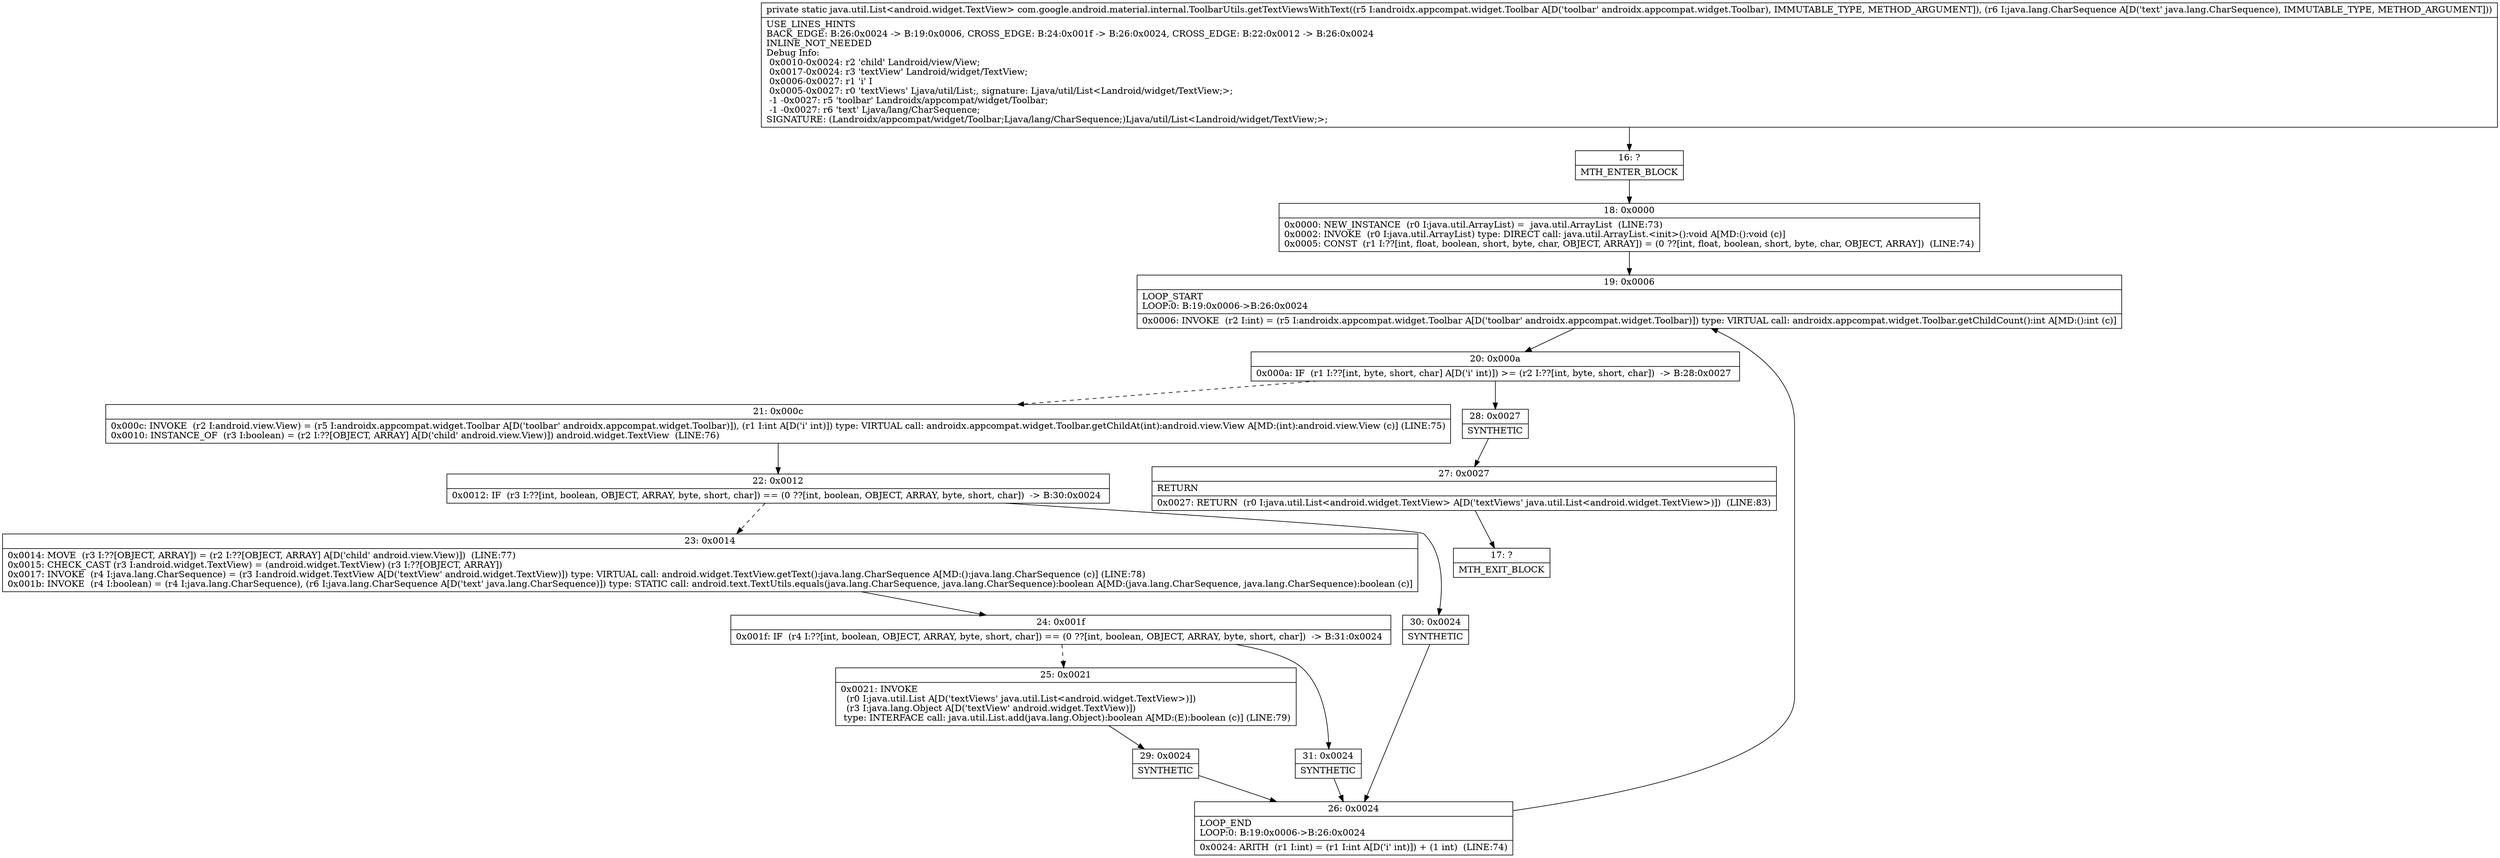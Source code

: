 digraph "CFG forcom.google.android.material.internal.ToolbarUtils.getTextViewsWithText(Landroidx\/appcompat\/widget\/Toolbar;Ljava\/lang\/CharSequence;)Ljava\/util\/List;" {
Node_16 [shape=record,label="{16\:\ ?|MTH_ENTER_BLOCK\l}"];
Node_18 [shape=record,label="{18\:\ 0x0000|0x0000: NEW_INSTANCE  (r0 I:java.util.ArrayList) =  java.util.ArrayList  (LINE:73)\l0x0002: INVOKE  (r0 I:java.util.ArrayList) type: DIRECT call: java.util.ArrayList.\<init\>():void A[MD:():void (c)]\l0x0005: CONST  (r1 I:??[int, float, boolean, short, byte, char, OBJECT, ARRAY]) = (0 ??[int, float, boolean, short, byte, char, OBJECT, ARRAY])  (LINE:74)\l}"];
Node_19 [shape=record,label="{19\:\ 0x0006|LOOP_START\lLOOP:0: B:19:0x0006\-\>B:26:0x0024\l|0x0006: INVOKE  (r2 I:int) = (r5 I:androidx.appcompat.widget.Toolbar A[D('toolbar' androidx.appcompat.widget.Toolbar)]) type: VIRTUAL call: androidx.appcompat.widget.Toolbar.getChildCount():int A[MD:():int (c)]\l}"];
Node_20 [shape=record,label="{20\:\ 0x000a|0x000a: IF  (r1 I:??[int, byte, short, char] A[D('i' int)]) \>= (r2 I:??[int, byte, short, char])  \-\> B:28:0x0027 \l}"];
Node_21 [shape=record,label="{21\:\ 0x000c|0x000c: INVOKE  (r2 I:android.view.View) = (r5 I:androidx.appcompat.widget.Toolbar A[D('toolbar' androidx.appcompat.widget.Toolbar)]), (r1 I:int A[D('i' int)]) type: VIRTUAL call: androidx.appcompat.widget.Toolbar.getChildAt(int):android.view.View A[MD:(int):android.view.View (c)] (LINE:75)\l0x0010: INSTANCE_OF  (r3 I:boolean) = (r2 I:??[OBJECT, ARRAY] A[D('child' android.view.View)]) android.widget.TextView  (LINE:76)\l}"];
Node_22 [shape=record,label="{22\:\ 0x0012|0x0012: IF  (r3 I:??[int, boolean, OBJECT, ARRAY, byte, short, char]) == (0 ??[int, boolean, OBJECT, ARRAY, byte, short, char])  \-\> B:30:0x0024 \l}"];
Node_23 [shape=record,label="{23\:\ 0x0014|0x0014: MOVE  (r3 I:??[OBJECT, ARRAY]) = (r2 I:??[OBJECT, ARRAY] A[D('child' android.view.View)])  (LINE:77)\l0x0015: CHECK_CAST (r3 I:android.widget.TextView) = (android.widget.TextView) (r3 I:??[OBJECT, ARRAY]) \l0x0017: INVOKE  (r4 I:java.lang.CharSequence) = (r3 I:android.widget.TextView A[D('textView' android.widget.TextView)]) type: VIRTUAL call: android.widget.TextView.getText():java.lang.CharSequence A[MD:():java.lang.CharSequence (c)] (LINE:78)\l0x001b: INVOKE  (r4 I:boolean) = (r4 I:java.lang.CharSequence), (r6 I:java.lang.CharSequence A[D('text' java.lang.CharSequence)]) type: STATIC call: android.text.TextUtils.equals(java.lang.CharSequence, java.lang.CharSequence):boolean A[MD:(java.lang.CharSequence, java.lang.CharSequence):boolean (c)]\l}"];
Node_24 [shape=record,label="{24\:\ 0x001f|0x001f: IF  (r4 I:??[int, boolean, OBJECT, ARRAY, byte, short, char]) == (0 ??[int, boolean, OBJECT, ARRAY, byte, short, char])  \-\> B:31:0x0024 \l}"];
Node_25 [shape=record,label="{25\:\ 0x0021|0x0021: INVOKE  \l  (r0 I:java.util.List A[D('textViews' java.util.List\<android.widget.TextView\>)])\l  (r3 I:java.lang.Object A[D('textView' android.widget.TextView)])\l type: INTERFACE call: java.util.List.add(java.lang.Object):boolean A[MD:(E):boolean (c)] (LINE:79)\l}"];
Node_29 [shape=record,label="{29\:\ 0x0024|SYNTHETIC\l}"];
Node_26 [shape=record,label="{26\:\ 0x0024|LOOP_END\lLOOP:0: B:19:0x0006\-\>B:26:0x0024\l|0x0024: ARITH  (r1 I:int) = (r1 I:int A[D('i' int)]) + (1 int)  (LINE:74)\l}"];
Node_31 [shape=record,label="{31\:\ 0x0024|SYNTHETIC\l}"];
Node_30 [shape=record,label="{30\:\ 0x0024|SYNTHETIC\l}"];
Node_28 [shape=record,label="{28\:\ 0x0027|SYNTHETIC\l}"];
Node_27 [shape=record,label="{27\:\ 0x0027|RETURN\l|0x0027: RETURN  (r0 I:java.util.List\<android.widget.TextView\> A[D('textViews' java.util.List\<android.widget.TextView\>)])  (LINE:83)\l}"];
Node_17 [shape=record,label="{17\:\ ?|MTH_EXIT_BLOCK\l}"];
MethodNode[shape=record,label="{private static java.util.List\<android.widget.TextView\> com.google.android.material.internal.ToolbarUtils.getTextViewsWithText((r5 I:androidx.appcompat.widget.Toolbar A[D('toolbar' androidx.appcompat.widget.Toolbar), IMMUTABLE_TYPE, METHOD_ARGUMENT]), (r6 I:java.lang.CharSequence A[D('text' java.lang.CharSequence), IMMUTABLE_TYPE, METHOD_ARGUMENT]))  | USE_LINES_HINTS\lBACK_EDGE: B:26:0x0024 \-\> B:19:0x0006, CROSS_EDGE: B:24:0x001f \-\> B:26:0x0024, CROSS_EDGE: B:22:0x0012 \-\> B:26:0x0024\lINLINE_NOT_NEEDED\lDebug Info:\l  0x0010\-0x0024: r2 'child' Landroid\/view\/View;\l  0x0017\-0x0024: r3 'textView' Landroid\/widget\/TextView;\l  0x0006\-0x0027: r1 'i' I\l  0x0005\-0x0027: r0 'textViews' Ljava\/util\/List;, signature: Ljava\/util\/List\<Landroid\/widget\/TextView;\>;\l  \-1 \-0x0027: r5 'toolbar' Landroidx\/appcompat\/widget\/Toolbar;\l  \-1 \-0x0027: r6 'text' Ljava\/lang\/CharSequence;\lSIGNATURE: (Landroidx\/appcompat\/widget\/Toolbar;Ljava\/lang\/CharSequence;)Ljava\/util\/List\<Landroid\/widget\/TextView;\>;\l}"];
MethodNode -> Node_16;Node_16 -> Node_18;
Node_18 -> Node_19;
Node_19 -> Node_20;
Node_20 -> Node_21[style=dashed];
Node_20 -> Node_28;
Node_21 -> Node_22;
Node_22 -> Node_23[style=dashed];
Node_22 -> Node_30;
Node_23 -> Node_24;
Node_24 -> Node_25[style=dashed];
Node_24 -> Node_31;
Node_25 -> Node_29;
Node_29 -> Node_26;
Node_26 -> Node_19;
Node_31 -> Node_26;
Node_30 -> Node_26;
Node_28 -> Node_27;
Node_27 -> Node_17;
}

